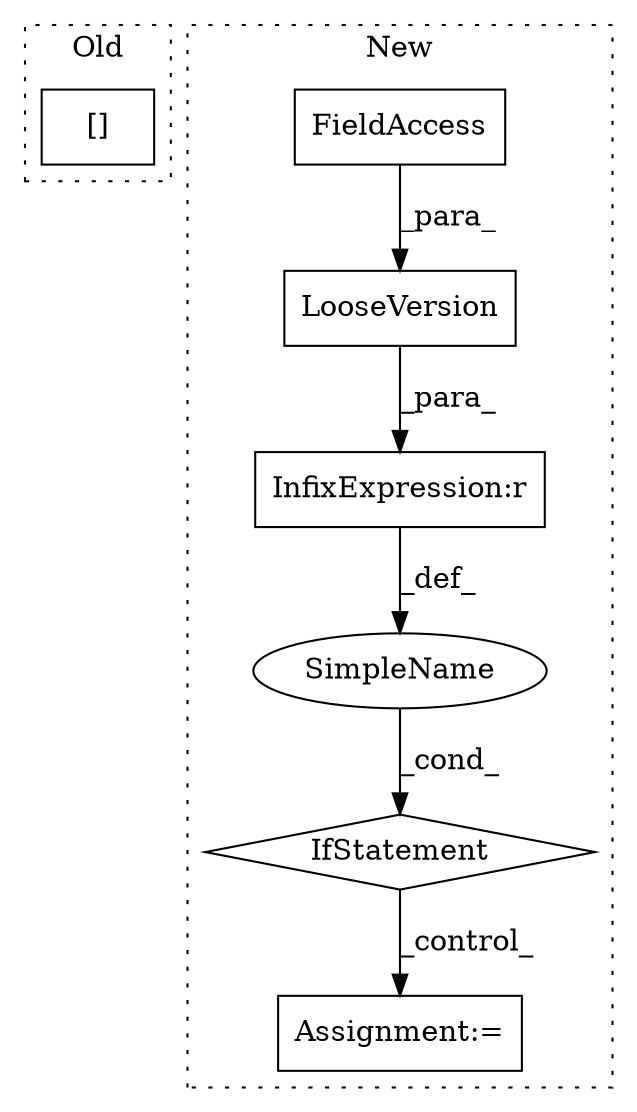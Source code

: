 digraph G {
subgraph cluster0 {
1 [label="[]" a="2" s="51702,51725" l="8,1" shape="box"];
label = "Old";
style="dotted";
}
subgraph cluster1 {
2 [label="LooseVersion" a="32" s="52213,52243" l="13,1" shape="box"];
3 [label="InfixExpression:r" a="27" s="52244" l="4" shape="box"];
4 [label="IfStatement" a="25" s="52209,52269" l="4,2" shape="diamond"];
5 [label="FieldAccess" a="22" s="52226" l="17" shape="box"];
6 [label="SimpleName" a="42" s="" l="" shape="ellipse"];
7 [label="Assignment:=" a="7" s="52292" l="1" shape="box"];
label = "New";
style="dotted";
}
2 -> 3 [label="_para_"];
3 -> 6 [label="_def_"];
4 -> 7 [label="_control_"];
5 -> 2 [label="_para_"];
6 -> 4 [label="_cond_"];
}
